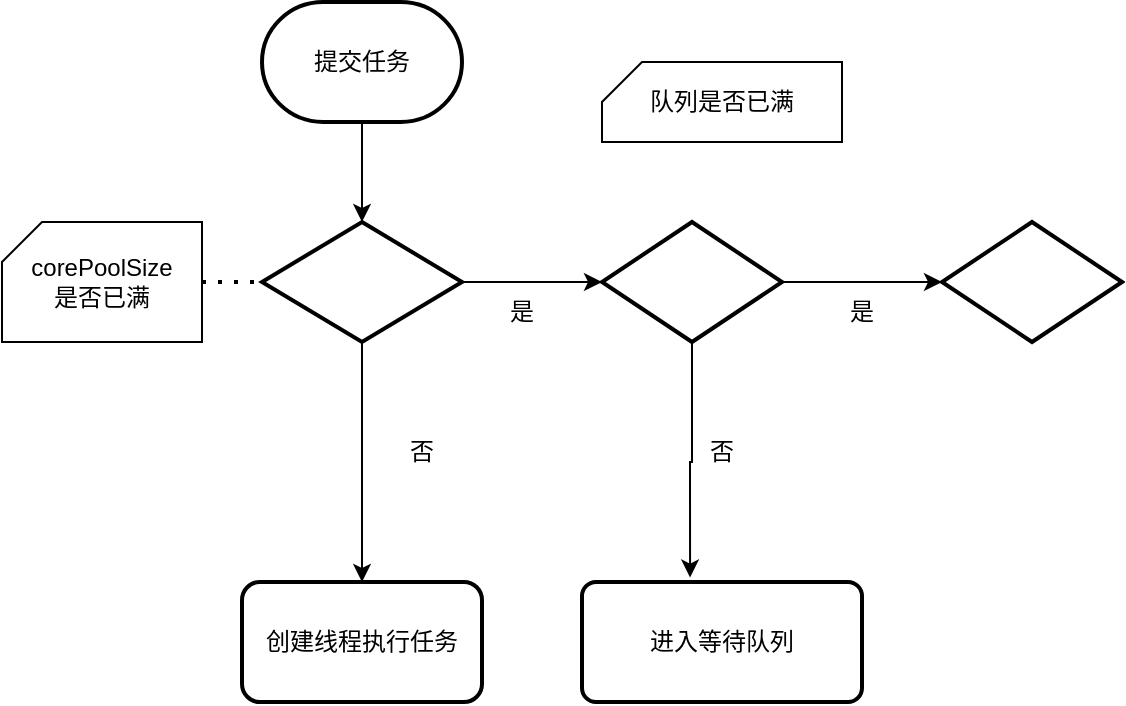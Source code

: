 <mxfile version="20.7.3" type="github">
  <diagram name="Page-1" id="74e2e168-ea6b-b213-b513-2b3c1d86103e">
    <mxGraphModel dx="1036" dy="527" grid="1" gridSize="10" guides="1" tooltips="1" connect="1" arrows="1" fold="1" page="1" pageScale="1" pageWidth="1100" pageHeight="850" background="none" math="0" shadow="0">
      <root>
        <mxCell id="0" />
        <mxCell id="1" parent="0" />
        <mxCell id="n3nc-Vys-MHXwjSfi4d1-11" style="edgeStyle=orthogonalEdgeStyle;rounded=0;orthogonalLoop=1;jettySize=auto;html=1;exitX=0.5;exitY=1;exitDx=0;exitDy=0;exitPerimeter=0;" edge="1" parent="1" source="n3nc-Vys-MHXwjSfi4d1-1" target="n3nc-Vys-MHXwjSfi4d1-3">
          <mxGeometry relative="1" as="geometry" />
        </mxCell>
        <mxCell id="n3nc-Vys-MHXwjSfi4d1-1" value="提交任务" style="strokeWidth=2;html=1;shape=mxgraph.flowchart.terminator;whiteSpace=wrap;" vertex="1" parent="1">
          <mxGeometry x="180" y="150" width="100" height="60" as="geometry" />
        </mxCell>
        <mxCell id="n3nc-Vys-MHXwjSfi4d1-2" value="" style="verticalLabelPosition=bottom;verticalAlign=top;html=1;shape=card;whiteSpace=wrap;size=20;arcSize=12;" vertex="1" parent="1">
          <mxGeometry x="50" y="260" width="100" height="60" as="geometry" />
        </mxCell>
        <mxCell id="n3nc-Vys-MHXwjSfi4d1-5" value="" style="edgeStyle=orthogonalEdgeStyle;rounded=0;orthogonalLoop=1;jettySize=auto;html=1;" edge="1" parent="1" source="n3nc-Vys-MHXwjSfi4d1-3" target="n3nc-Vys-MHXwjSfi4d1-4">
          <mxGeometry relative="1" as="geometry" />
        </mxCell>
        <mxCell id="n3nc-Vys-MHXwjSfi4d1-14" style="edgeStyle=orthogonalEdgeStyle;rounded=0;orthogonalLoop=1;jettySize=auto;html=1;exitX=1;exitY=0.5;exitDx=0;exitDy=0;exitPerimeter=0;entryX=0;entryY=0.5;entryDx=0;entryDy=0;entryPerimeter=0;" edge="1" parent="1" source="n3nc-Vys-MHXwjSfi4d1-3" target="n3nc-Vys-MHXwjSfi4d1-18">
          <mxGeometry relative="1" as="geometry">
            <mxPoint x="320" y="290" as="targetPoint" />
          </mxGeometry>
        </mxCell>
        <mxCell id="n3nc-Vys-MHXwjSfi4d1-3" value="" style="strokeWidth=2;html=1;shape=mxgraph.flowchart.decision;whiteSpace=wrap;" vertex="1" parent="1">
          <mxGeometry x="180" y="260" width="100" height="60" as="geometry" />
        </mxCell>
        <mxCell id="n3nc-Vys-MHXwjSfi4d1-4" value="创建线程执行任务" style="rounded=1;whiteSpace=wrap;html=1;strokeWidth=2;" vertex="1" parent="1">
          <mxGeometry x="170" y="440" width="120" height="60" as="geometry" />
        </mxCell>
        <mxCell id="n3nc-Vys-MHXwjSfi4d1-9" value="" style="endArrow=none;dashed=1;html=1;dashPattern=1 3;strokeWidth=2;rounded=0;exitX=1;exitY=0.5;exitDx=0;exitDy=0;exitPerimeter=0;entryX=0;entryY=0.5;entryDx=0;entryDy=0;entryPerimeter=0;" edge="1" parent="1" source="n3nc-Vys-MHXwjSfi4d1-2" target="n3nc-Vys-MHXwjSfi4d1-3">
          <mxGeometry width="50" height="50" relative="1" as="geometry">
            <mxPoint x="150" y="330" as="sourcePoint" />
            <mxPoint x="200" y="280" as="targetPoint" />
          </mxGeometry>
        </mxCell>
        <mxCell id="n3nc-Vys-MHXwjSfi4d1-10" value="&lt;div data-lake_diagram_content_editor_data=&quot;true&quot;&gt;corePoolSize是否已满&lt;/div&gt;" style="text;html=1;strokeColor=none;fillColor=none;align=center;verticalAlign=middle;whiteSpace=wrap;rounded=0;" vertex="1" parent="1">
          <mxGeometry x="70" y="275" width="60" height="30" as="geometry" />
        </mxCell>
        <mxCell id="n3nc-Vys-MHXwjSfi4d1-12" value="否" style="text;html=1;strokeColor=none;fillColor=none;align=center;verticalAlign=middle;whiteSpace=wrap;rounded=0;" vertex="1" parent="1">
          <mxGeometry x="230" y="360" width="60" height="30" as="geometry" />
        </mxCell>
        <mxCell id="n3nc-Vys-MHXwjSfi4d1-16" value="" style="verticalLabelPosition=bottom;verticalAlign=top;html=1;shape=card;whiteSpace=wrap;size=20;arcSize=12;" vertex="1" parent="1">
          <mxGeometry x="350" y="180" width="120" height="40" as="geometry" />
        </mxCell>
        <mxCell id="n3nc-Vys-MHXwjSfi4d1-17" value="队列是否已满" style="text;strokeColor=none;align=center;fillColor=none;html=1;verticalAlign=middle;whiteSpace=wrap;rounded=0;" vertex="1" parent="1">
          <mxGeometry x="370" y="160" width="80" height="80" as="geometry" />
        </mxCell>
        <mxCell id="n3nc-Vys-MHXwjSfi4d1-20" style="edgeStyle=orthogonalEdgeStyle;rounded=0;orthogonalLoop=1;jettySize=auto;html=1;" edge="1" parent="1" source="n3nc-Vys-MHXwjSfi4d1-18" target="n3nc-Vys-MHXwjSfi4d1-19">
          <mxGeometry relative="1" as="geometry" />
        </mxCell>
        <mxCell id="n3nc-Vys-MHXwjSfi4d1-24" style="edgeStyle=orthogonalEdgeStyle;rounded=0;orthogonalLoop=1;jettySize=auto;html=1;entryX=0.386;entryY=-0.037;entryDx=0;entryDy=0;entryPerimeter=0;" edge="1" parent="1" source="n3nc-Vys-MHXwjSfi4d1-18" target="n3nc-Vys-MHXwjSfi4d1-25">
          <mxGeometry relative="1" as="geometry">
            <mxPoint x="395" y="410" as="targetPoint" />
          </mxGeometry>
        </mxCell>
        <mxCell id="n3nc-Vys-MHXwjSfi4d1-18" value="" style="strokeWidth=2;html=1;shape=mxgraph.flowchart.decision;whiteSpace=wrap;" vertex="1" parent="1">
          <mxGeometry x="350" y="260" width="90" height="60" as="geometry" />
        </mxCell>
        <mxCell id="n3nc-Vys-MHXwjSfi4d1-19" value="" style="strokeWidth=2;html=1;shape=mxgraph.flowchart.decision;whiteSpace=wrap;" vertex="1" parent="1">
          <mxGeometry x="520" y="260" width="90" height="60" as="geometry" />
        </mxCell>
        <mxCell id="n3nc-Vys-MHXwjSfi4d1-21" value="是" style="text;html=1;strokeColor=none;fillColor=none;align=center;verticalAlign=middle;whiteSpace=wrap;rounded=0;" vertex="1" parent="1">
          <mxGeometry x="280" y="290" width="60" height="30" as="geometry" />
        </mxCell>
        <mxCell id="n3nc-Vys-MHXwjSfi4d1-22" value="是" style="text;html=1;strokeColor=none;fillColor=none;align=center;verticalAlign=middle;whiteSpace=wrap;rounded=0;" vertex="1" parent="1">
          <mxGeometry x="450" y="290" width="60" height="30" as="geometry" />
        </mxCell>
        <mxCell id="n3nc-Vys-MHXwjSfi4d1-25" value="进入等待队列" style="rounded=1;whiteSpace=wrap;html=1;absoluteArcSize=1;arcSize=14;strokeWidth=2;" vertex="1" parent="1">
          <mxGeometry x="340" y="440" width="140" height="60" as="geometry" />
        </mxCell>
        <mxCell id="n3nc-Vys-MHXwjSfi4d1-26" value="否" style="text;html=1;strokeColor=none;fillColor=none;align=center;verticalAlign=middle;whiteSpace=wrap;rounded=0;" vertex="1" parent="1">
          <mxGeometry x="380" y="360" width="60" height="30" as="geometry" />
        </mxCell>
      </root>
    </mxGraphModel>
  </diagram>
</mxfile>
